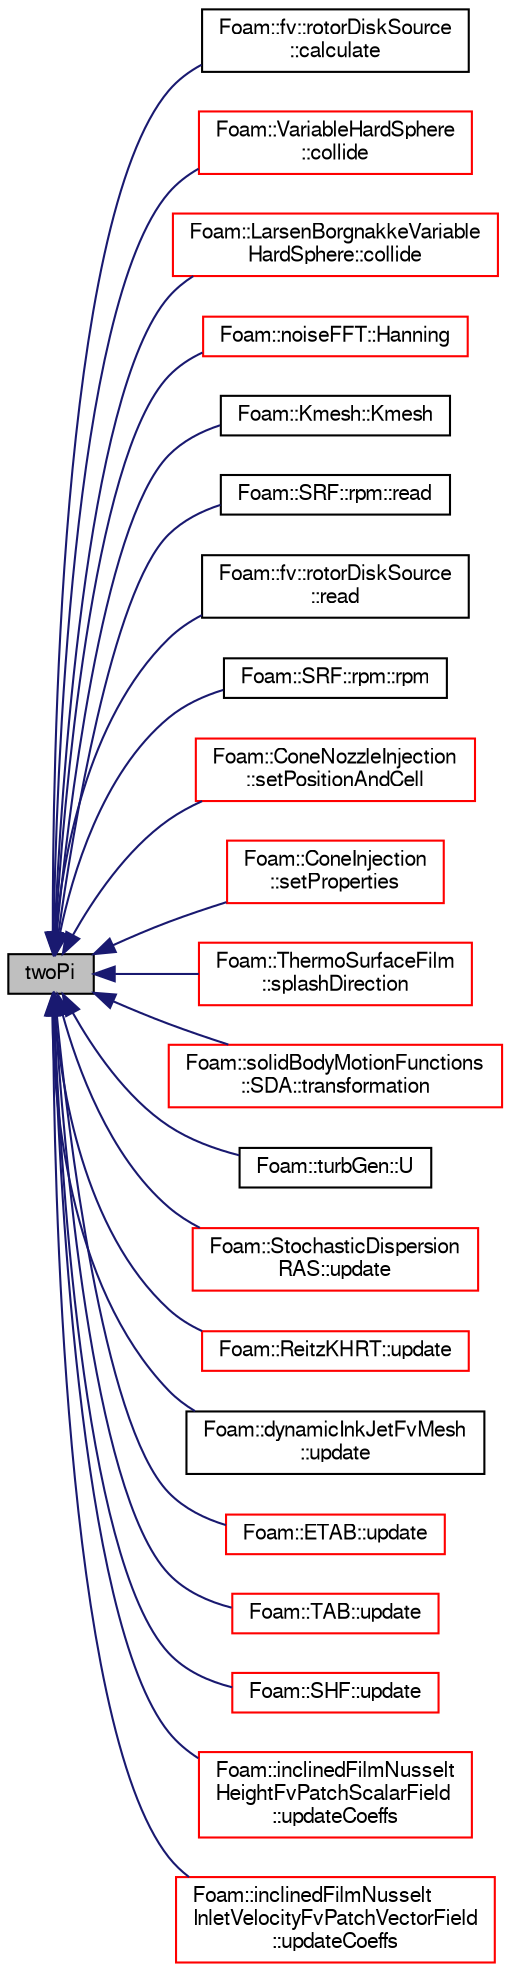digraph "twoPi"
{
  bgcolor="transparent";
  edge [fontname="FreeSans",fontsize="10",labelfontname="FreeSans",labelfontsize="10"];
  node [fontname="FreeSans",fontsize="10",shape=record];
  rankdir="LR";
  Node2540 [label="twoPi",height=0.2,width=0.4,color="black", fillcolor="grey75", style="filled", fontcolor="black"];
  Node2540 -> Node2541 [dir="back",color="midnightblue",fontsize="10",style="solid",fontname="FreeSans"];
  Node2541 [label="Foam::fv::rotorDiskSource\l::calculate",height=0.2,width=0.4,color="black",URL="$a23502.html#a0ef5630c93901e39867160ebad920cd6",tooltip="Calculate forces. "];
  Node2540 -> Node2542 [dir="back",color="midnightblue",fontsize="10",style="solid",fontname="FreeSans"];
  Node2542 [label="Foam::VariableHardSphere\l::collide",height=0.2,width=0.4,color="red",URL="$a23714.html#af028e1d3dc9aba7d1abd7d124b8a9a27",tooltip="Apply collision. "];
  Node2540 -> Node2545 [dir="back",color="midnightblue",fontsize="10",style="solid",fontname="FreeSans"];
  Node2545 [label="Foam::LarsenBorgnakkeVariable\lHardSphere::collide",height=0.2,width=0.4,color="red",URL="$a23706.html#af028e1d3dc9aba7d1abd7d124b8a9a27",tooltip="Apply collision. "];
  Node2540 -> Node2548 [dir="back",color="midnightblue",fontsize="10",style="solid",fontname="FreeSans"];
  Node2548 [label="Foam::noiseFFT::Hanning",height=0.2,width=0.4,color="red",URL="$a28950.html#aad6c700f5e215d98ba41ce98aa90eb88",tooltip="Return the Hanning window function. "];
  Node2540 -> Node2556 [dir="back",color="midnightblue",fontsize="10",style="solid",fontname="FreeSans"];
  Node2556 [label="Foam::Kmesh::Kmesh",height=0.2,width=0.4,color="black",URL="$a28946.html#a5a51b3510445fa907070c7052b6fc25c",tooltip="Construct from fvMesh. "];
  Node2540 -> Node2557 [dir="back",color="midnightblue",fontsize="10",style="solid",fontname="FreeSans"];
  Node2557 [label="Foam::SRF::rpm::read",height=0.2,width=0.4,color="black",URL="$a21958.html#af816873151ddb0126e98bb2f914d8ed5",tooltip="Read. "];
  Node2540 -> Node2558 [dir="back",color="midnightblue",fontsize="10",style="solid",fontname="FreeSans"];
  Node2558 [label="Foam::fv::rotorDiskSource\l::read",height=0.2,width=0.4,color="black",URL="$a23502.html#a6ce0c64db98eb6144d363dbfc86104eb",tooltip="Read source dictionary. "];
  Node2540 -> Node2559 [dir="back",color="midnightblue",fontsize="10",style="solid",fontname="FreeSans"];
  Node2559 [label="Foam::SRF::rpm::rpm",height=0.2,width=0.4,color="black",URL="$a21958.html#a09a010b9deea70306bb2028a2ca70085",tooltip="Construct from components. "];
  Node2540 -> Node2560 [dir="back",color="midnightblue",fontsize="10",style="solid",fontname="FreeSans"];
  Node2560 [label="Foam::ConeNozzleInjection\l::setPositionAndCell",height=0.2,width=0.4,color="red",URL="$a24062.html#aad46d52ac65ec9617ddd76b06e2bc670",tooltip="Set the injection position and owner cell. "];
  Node2540 -> Node2565 [dir="back",color="midnightblue",fontsize="10",style="solid",fontname="FreeSans"];
  Node2565 [label="Foam::ConeInjection\l::setProperties",height=0.2,width=0.4,color="red",URL="$a24054.html#a9c29fb14e9bea94ae75c185efe894b00",tooltip="Set the parcel properties. "];
  Node2540 -> Node2571 [dir="back",color="midnightblue",fontsize="10",style="solid",fontname="FreeSans"];
  Node2571 [label="Foam::ThermoSurfaceFilm\l::splashDirection",height=0.2,width=0.4,color="red",URL="$a24374.html#a7d086162ff18dda5c86d59ec854cf55e",tooltip="Return splashed parcel direction. "];
  Node2540 -> Node2575 [dir="back",color="midnightblue",fontsize="10",style="solid",fontname="FreeSans"];
  Node2575 [label="Foam::solidBodyMotionFunctions\l::SDA::transformation",height=0.2,width=0.4,color="red",URL="$a21406.html#aa399caab3cd107de02ea674d7d25ed72",tooltip="Return the solid-body motion transformation septernion. "];
  Node2540 -> Node2577 [dir="back",color="midnightblue",fontsize="10",style="solid",fontname="FreeSans"];
  Node2577 [label="Foam::turbGen::U",height=0.2,width=0.4,color="black",URL="$a28958.html#ac16b5b99bbcb4a4593ac66c206ec681c",tooltip="Generate and return a velocity field. "];
  Node2540 -> Node2578 [dir="back",color="midnightblue",fontsize="10",style="solid",fontname="FreeSans"];
  Node2578 [label="Foam::StochasticDispersion\lRAS::update",height=0.2,width=0.4,color="red",URL="$a24602.html#a6b0b1e27ffb9ac1c38932a7dcd3009e0",tooltip="Update (disperse particles) "];
  Node2540 -> Node2581 [dir="back",color="midnightblue",fontsize="10",style="solid",fontname="FreeSans"];
  Node2581 [label="Foam::ReitzKHRT::update",height=0.2,width=0.4,color="red",URL="$a24574.html#af86a08f997bc779309ec7d00e914e292",tooltip="update the parcel diameter "];
  Node2540 -> Node2584 [dir="back",color="midnightblue",fontsize="10",style="solid",fontname="FreeSans"];
  Node2584 [label="Foam::dynamicInkJetFvMesh\l::update",height=0.2,width=0.4,color="black",URL="$a21362.html#aa2aac016e2bf7b5bd2b271786c2791aa",tooltip="Update the mesh for both mesh motion and topology change. "];
  Node2540 -> Node2585 [dir="back",color="midnightblue",fontsize="10",style="solid",fontname="FreeSans"];
  Node2585 [label="Foam::ETAB::update",height=0.2,width=0.4,color="red",URL="$a24558.html#af86a08f997bc779309ec7d00e914e292",tooltip="update the parcel properties "];
  Node2540 -> Node2588 [dir="back",color="midnightblue",fontsize="10",style="solid",fontname="FreeSans"];
  Node2588 [label="Foam::TAB::update",height=0.2,width=0.4,color="red",URL="$a24582.html#af86a08f997bc779309ec7d00e914e292",tooltip="update the parcel diameter "];
  Node2540 -> Node2591 [dir="back",color="midnightblue",fontsize="10",style="solid",fontname="FreeSans"];
  Node2591 [label="Foam::SHF::update",height=0.2,width=0.4,color="red",URL="$a24578.html#af86a08f997bc779309ec7d00e914e292",tooltip="update the parcel properties "];
  Node2540 -> Node2594 [dir="back",color="midnightblue",fontsize="10",style="solid",fontname="FreeSans"];
  Node2594 [label="Foam::inclinedFilmNusselt\lHeightFvPatchScalarField\l::updateCoeffs",height=0.2,width=0.4,color="red",URL="$a29026.html#a7e24eafac629d3733181cd942d4c902f",tooltip="Update the coefficients associated with the patch field. "];
  Node2540 -> Node2596 [dir="back",color="midnightblue",fontsize="10",style="solid",fontname="FreeSans"];
  Node2596 [label="Foam::inclinedFilmNusselt\lInletVelocityFvPatchVectorField\l::updateCoeffs",height=0.2,width=0.4,color="red",URL="$a29030.html#a7e24eafac629d3733181cd942d4c902f",tooltip="Update the coefficients associated with the patch field. "];
}
